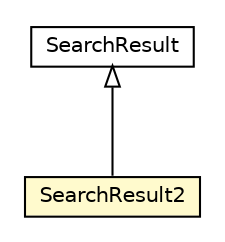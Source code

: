 #!/usr/local/bin/dot
#
# Class diagram 
# Generated by UMLGraph version R5_6-24-gf6e263 (http://www.umlgraph.org/)
#

digraph G {
	edge [fontname="Helvetica",fontsize=10,labelfontname="Helvetica",labelfontsize=10];
	node [fontname="Helvetica",fontsize=10,shape=plaintext];
	nodesep=0.25;
	ranksep=0.5;
	// net.trajano.doxdb.ejb.jest.SearchResult2
	c17 [label=<<table title="net.trajano.doxdb.ejb.jest.SearchResult2" border="0" cellborder="1" cellspacing="0" cellpadding="2" port="p" bgcolor="lemonChiffon" href="./SearchResult2.html">
		<tr><td><table border="0" cellspacing="0" cellpadding="1">
<tr><td align="center" balign="center"> SearchResult2 </td></tr>
		</table></td></tr>
		</table>>, URL="./SearchResult2.html", fontname="Helvetica", fontcolor="black", fontsize=10.0];
	//net.trajano.doxdb.ejb.jest.SearchResult2 extends io.searchbox.core.SearchResult
	c19:p -> c17:p [dir=back,arrowtail=empty];
	// io.searchbox.core.SearchResult
	c19 [label=<<table title="io.searchbox.core.SearchResult" border="0" cellborder="1" cellspacing="0" cellpadding="2" port="p" href="http://java.sun.com/j2se/1.4.2/docs/api/io/searchbox/core/SearchResult.html">
		<tr><td><table border="0" cellspacing="0" cellpadding="1">
<tr><td align="center" balign="center"> SearchResult </td></tr>
		</table></td></tr>
		</table>>, URL="http://java.sun.com/j2se/1.4.2/docs/api/io/searchbox/core/SearchResult.html", fontname="Helvetica", fontcolor="black", fontsize=10.0];
}

